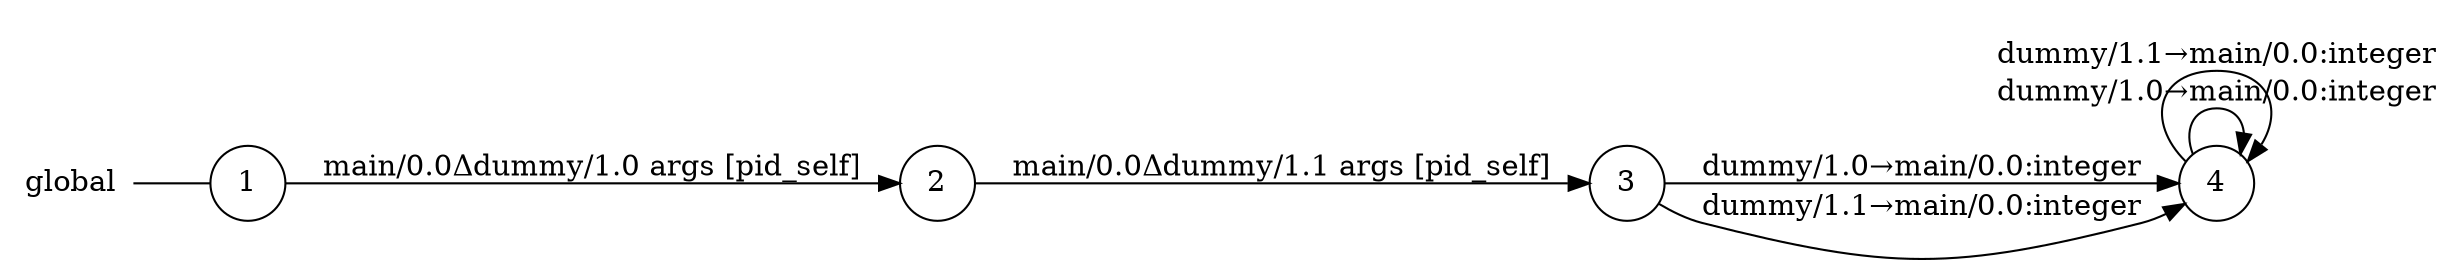 digraph global {
	rankdir="LR";
	n_0 [label="global", shape="plaintext"];
	n_1 [id="1", shape=circle, label="1"];
	n_0 -> n_1 [arrowhead=none];
	n_2 [id="2", shape=circle, label="2"];
	n_3 [id="4", shape=circle, label="4"];
	n_4 [id="3", shape=circle, label="3"];

	n_1 -> n_2 [id="[$e|0]", label="main/0.0Δdummy/1.0 args [pid_self]"];
	n_3 -> n_3 [id="[$e|5]", label="dummy/1.0→main/0.0:integer"];
	n_3 -> n_3 [id="[$e|4]", label="dummy/1.1→main/0.0:integer"];
	n_2 -> n_4 [id="[$e|1]", label="main/0.0Δdummy/1.1 args [pid_self]"];
	n_4 -> n_3 [id="[$e|2]", label="dummy/1.0→main/0.0:integer"];
	n_4 -> n_3 [id="[$e|3]", label="dummy/1.1→main/0.0:integer"];
}
